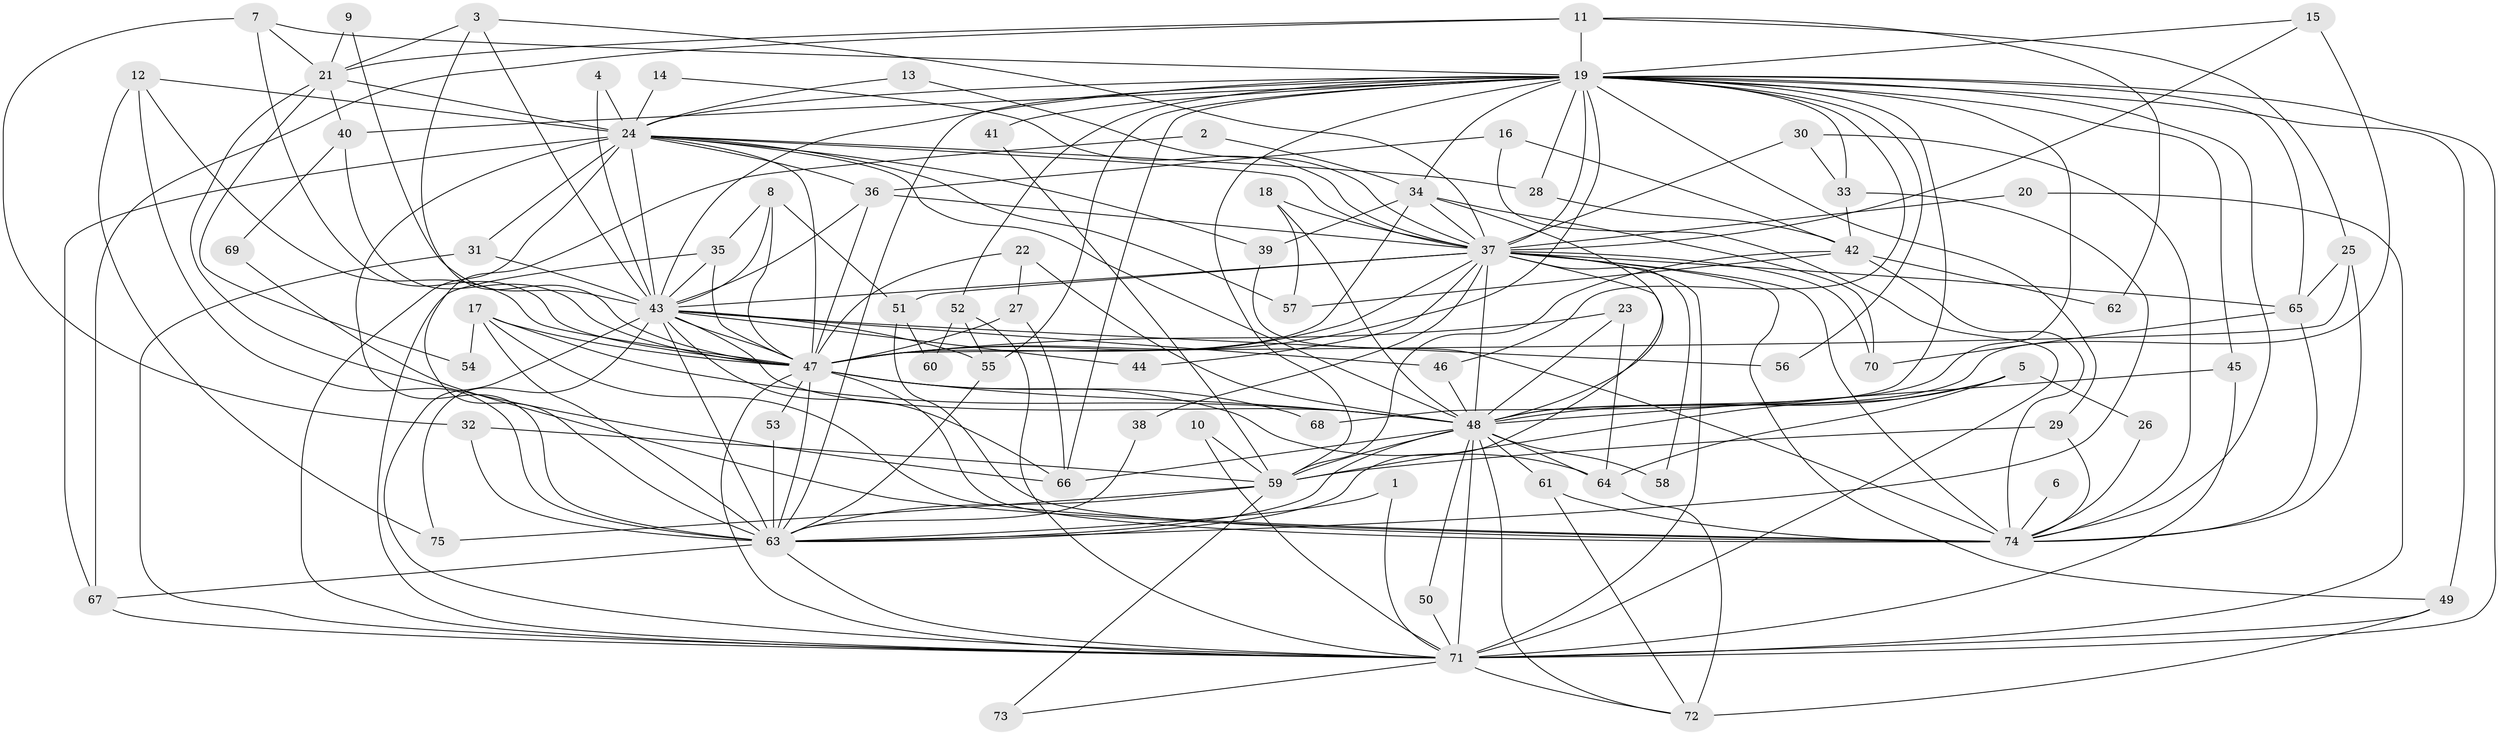// original degree distribution, {24: 0.020134228187919462, 30: 0.013422818791946308, 25: 0.013422818791946308, 15: 0.006711409395973154, 21: 0.006711409395973154, 29: 0.006711409395973154, 2: 0.5771812080536913, 5: 0.053691275167785234, 7: 0.006711409395973154, 12: 0.006711409395973154, 4: 0.087248322147651, 16: 0.006711409395973154, 3: 0.174496644295302, 6: 0.006711409395973154, 8: 0.013422818791946308}
// Generated by graph-tools (version 1.1) at 2025/01/03/09/25 03:01:24]
// undirected, 75 vertices, 206 edges
graph export_dot {
graph [start="1"]
  node [color=gray90,style=filled];
  1;
  2;
  3;
  4;
  5;
  6;
  7;
  8;
  9;
  10;
  11;
  12;
  13;
  14;
  15;
  16;
  17;
  18;
  19;
  20;
  21;
  22;
  23;
  24;
  25;
  26;
  27;
  28;
  29;
  30;
  31;
  32;
  33;
  34;
  35;
  36;
  37;
  38;
  39;
  40;
  41;
  42;
  43;
  44;
  45;
  46;
  47;
  48;
  49;
  50;
  51;
  52;
  53;
  54;
  55;
  56;
  57;
  58;
  59;
  60;
  61;
  62;
  63;
  64;
  65;
  66;
  67;
  68;
  69;
  70;
  71;
  72;
  73;
  74;
  75;
  1 -- 63 [weight=1.0];
  1 -- 71 [weight=1.0];
  2 -- 34 [weight=1.0];
  2 -- 63 [weight=1.0];
  3 -- 21 [weight=1.0];
  3 -- 37 [weight=1.0];
  3 -- 43 [weight=1.0];
  3 -- 47 [weight=1.0];
  4 -- 24 [weight=1.0];
  4 -- 43 [weight=1.0];
  5 -- 26 [weight=1.0];
  5 -- 48 [weight=1.0];
  5 -- 59 [weight=1.0];
  5 -- 64 [weight=1.0];
  6 -- 74 [weight=1.0];
  7 -- 19 [weight=1.0];
  7 -- 21 [weight=1.0];
  7 -- 32 [weight=1.0];
  7 -- 47 [weight=1.0];
  8 -- 35 [weight=1.0];
  8 -- 43 [weight=1.0];
  8 -- 47 [weight=1.0];
  8 -- 51 [weight=1.0];
  9 -- 21 [weight=1.0];
  9 -- 43 [weight=1.0];
  10 -- 59 [weight=1.0];
  10 -- 71 [weight=1.0];
  11 -- 19 [weight=1.0];
  11 -- 21 [weight=1.0];
  11 -- 25 [weight=1.0];
  11 -- 62 [weight=1.0];
  11 -- 67 [weight=1.0];
  12 -- 24 [weight=1.0];
  12 -- 47 [weight=1.0];
  12 -- 63 [weight=1.0];
  12 -- 75 [weight=1.0];
  13 -- 24 [weight=1.0];
  13 -- 37 [weight=1.0];
  14 -- 24 [weight=1.0];
  14 -- 37 [weight=1.0];
  15 -- 19 [weight=1.0];
  15 -- 37 [weight=1.0];
  15 -- 48 [weight=1.0];
  16 -- 36 [weight=1.0];
  16 -- 42 [weight=1.0];
  16 -- 71 [weight=1.0];
  17 -- 47 [weight=1.0];
  17 -- 48 [weight=1.0];
  17 -- 54 [weight=2.0];
  17 -- 63 [weight=1.0];
  17 -- 74 [weight=1.0];
  18 -- 37 [weight=1.0];
  18 -- 48 [weight=1.0];
  18 -- 57 [weight=1.0];
  19 -- 24 [weight=4.0];
  19 -- 28 [weight=1.0];
  19 -- 29 [weight=1.0];
  19 -- 33 [weight=2.0];
  19 -- 34 [weight=1.0];
  19 -- 37 [weight=3.0];
  19 -- 40 [weight=1.0];
  19 -- 41 [weight=1.0];
  19 -- 43 [weight=3.0];
  19 -- 45 [weight=1.0];
  19 -- 46 [weight=1.0];
  19 -- 47 [weight=3.0];
  19 -- 48 [weight=4.0];
  19 -- 49 [weight=1.0];
  19 -- 52 [weight=1.0];
  19 -- 55 [weight=1.0];
  19 -- 56 [weight=2.0];
  19 -- 59 [weight=3.0];
  19 -- 63 [weight=4.0];
  19 -- 65 [weight=1.0];
  19 -- 66 [weight=1.0];
  19 -- 68 [weight=2.0];
  19 -- 71 [weight=4.0];
  19 -- 74 [weight=1.0];
  20 -- 37 [weight=1.0];
  20 -- 71 [weight=1.0];
  21 -- 24 [weight=1.0];
  21 -- 40 [weight=1.0];
  21 -- 54 [weight=1.0];
  21 -- 66 [weight=1.0];
  22 -- 27 [weight=1.0];
  22 -- 47 [weight=1.0];
  22 -- 48 [weight=1.0];
  23 -- 47 [weight=1.0];
  23 -- 48 [weight=1.0];
  23 -- 64 [weight=1.0];
  24 -- 28 [weight=1.0];
  24 -- 31 [weight=1.0];
  24 -- 36 [weight=1.0];
  24 -- 37 [weight=1.0];
  24 -- 39 [weight=1.0];
  24 -- 43 [weight=1.0];
  24 -- 47 [weight=1.0];
  24 -- 48 [weight=1.0];
  24 -- 57 [weight=1.0];
  24 -- 63 [weight=3.0];
  24 -- 67 [weight=1.0];
  24 -- 71 [weight=1.0];
  25 -- 47 [weight=1.0];
  25 -- 65 [weight=1.0];
  25 -- 74 [weight=1.0];
  26 -- 74 [weight=1.0];
  27 -- 47 [weight=1.0];
  27 -- 66 [weight=1.0];
  28 -- 42 [weight=1.0];
  29 -- 59 [weight=1.0];
  29 -- 74 [weight=1.0];
  30 -- 33 [weight=1.0];
  30 -- 37 [weight=1.0];
  30 -- 74 [weight=1.0];
  31 -- 43 [weight=1.0];
  31 -- 71 [weight=1.0];
  32 -- 59 [weight=1.0];
  32 -- 63 [weight=1.0];
  33 -- 42 [weight=1.0];
  33 -- 63 [weight=1.0];
  34 -- 37 [weight=2.0];
  34 -- 39 [weight=1.0];
  34 -- 47 [weight=1.0];
  34 -- 48 [weight=1.0];
  34 -- 70 [weight=1.0];
  35 -- 43 [weight=1.0];
  35 -- 47 [weight=1.0];
  35 -- 71 [weight=1.0];
  36 -- 37 [weight=1.0];
  36 -- 43 [weight=1.0];
  36 -- 47 [weight=1.0];
  37 -- 38 [weight=1.0];
  37 -- 43 [weight=1.0];
  37 -- 44 [weight=1.0];
  37 -- 47 [weight=2.0];
  37 -- 48 [weight=2.0];
  37 -- 49 [weight=1.0];
  37 -- 51 [weight=1.0];
  37 -- 58 [weight=1.0];
  37 -- 63 [weight=1.0];
  37 -- 65 [weight=1.0];
  37 -- 70 [weight=2.0];
  37 -- 71 [weight=1.0];
  37 -- 74 [weight=1.0];
  38 -- 63 [weight=1.0];
  39 -- 74 [weight=1.0];
  40 -- 47 [weight=1.0];
  40 -- 69 [weight=1.0];
  41 -- 59 [weight=1.0];
  42 -- 57 [weight=1.0];
  42 -- 59 [weight=1.0];
  42 -- 62 [weight=1.0];
  42 -- 74 [weight=1.0];
  43 -- 44 [weight=1.0];
  43 -- 46 [weight=2.0];
  43 -- 47 [weight=2.0];
  43 -- 48 [weight=1.0];
  43 -- 55 [weight=1.0];
  43 -- 56 [weight=1.0];
  43 -- 63 [weight=2.0];
  43 -- 66 [weight=1.0];
  43 -- 71 [weight=1.0];
  43 -- 75 [weight=1.0];
  45 -- 48 [weight=1.0];
  45 -- 71 [weight=1.0];
  46 -- 48 [weight=1.0];
  47 -- 48 [weight=2.0];
  47 -- 53 [weight=1.0];
  47 -- 63 [weight=1.0];
  47 -- 64 [weight=1.0];
  47 -- 68 [weight=1.0];
  47 -- 71 [weight=1.0];
  47 -- 74 [weight=1.0];
  48 -- 50 [weight=1.0];
  48 -- 58 [weight=1.0];
  48 -- 59 [weight=1.0];
  48 -- 61 [weight=1.0];
  48 -- 63 [weight=1.0];
  48 -- 64 [weight=1.0];
  48 -- 66 [weight=1.0];
  48 -- 71 [weight=3.0];
  48 -- 72 [weight=1.0];
  49 -- 71 [weight=1.0];
  49 -- 72 [weight=1.0];
  50 -- 71 [weight=1.0];
  51 -- 60 [weight=1.0];
  51 -- 74 [weight=1.0];
  52 -- 55 [weight=1.0];
  52 -- 60 [weight=1.0];
  52 -- 71 [weight=1.0];
  53 -- 63 [weight=1.0];
  55 -- 63 [weight=1.0];
  59 -- 63 [weight=1.0];
  59 -- 73 [weight=1.0];
  59 -- 75 [weight=1.0];
  61 -- 72 [weight=1.0];
  61 -- 74 [weight=1.0];
  63 -- 67 [weight=1.0];
  63 -- 71 [weight=1.0];
  64 -- 72 [weight=1.0];
  65 -- 70 [weight=1.0];
  65 -- 74 [weight=1.0];
  67 -- 71 [weight=1.0];
  69 -- 74 [weight=1.0];
  71 -- 72 [weight=1.0];
  71 -- 73 [weight=1.0];
}
